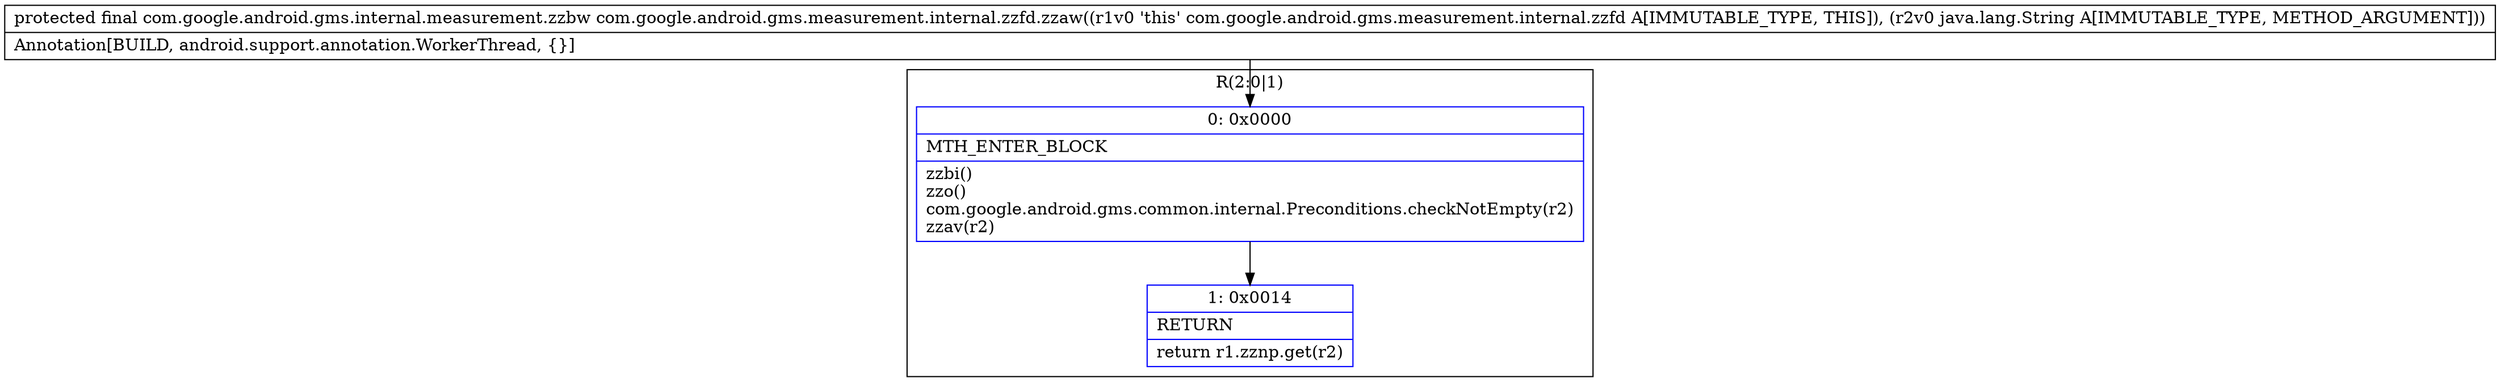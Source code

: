 digraph "CFG forcom.google.android.gms.measurement.internal.zzfd.zzaw(Ljava\/lang\/String;)Lcom\/google\/android\/gms\/internal\/measurement\/zzbw;" {
subgraph cluster_Region_637221859 {
label = "R(2:0|1)";
node [shape=record,color=blue];
Node_0 [shape=record,label="{0\:\ 0x0000|MTH_ENTER_BLOCK\l|zzbi()\lzzo()\lcom.google.android.gms.common.internal.Preconditions.checkNotEmpty(r2)\lzzav(r2)\l}"];
Node_1 [shape=record,label="{1\:\ 0x0014|RETURN\l|return r1.zznp.get(r2)\l}"];
}
MethodNode[shape=record,label="{protected final com.google.android.gms.internal.measurement.zzbw com.google.android.gms.measurement.internal.zzfd.zzaw((r1v0 'this' com.google.android.gms.measurement.internal.zzfd A[IMMUTABLE_TYPE, THIS]), (r2v0 java.lang.String A[IMMUTABLE_TYPE, METHOD_ARGUMENT]))  | Annotation[BUILD, android.support.annotation.WorkerThread, \{\}]\l}"];
MethodNode -> Node_0;
Node_0 -> Node_1;
}

